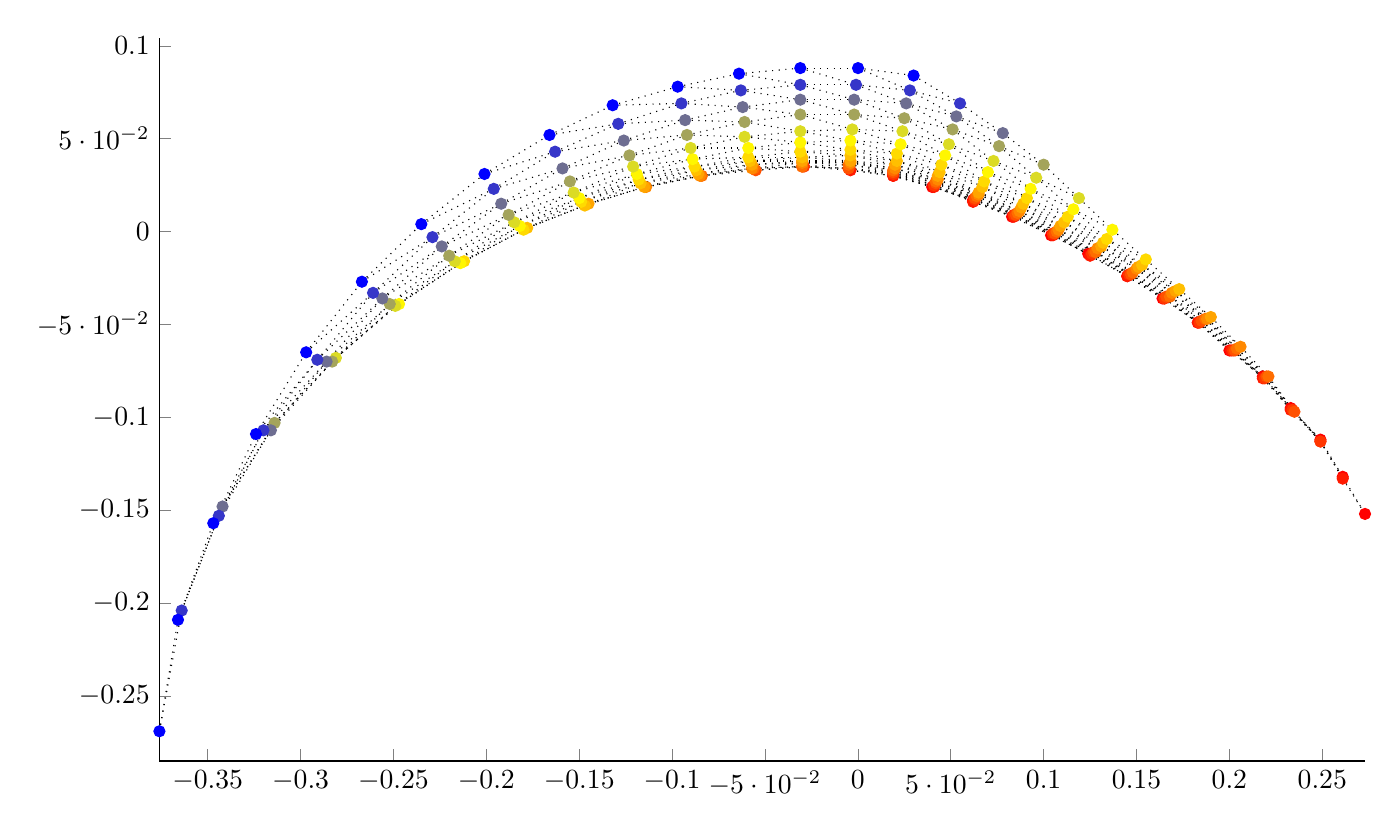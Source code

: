 % This file was created by matlab2tikz v0.2.2.
% Copyright (c) 2008--2012, Nico Schlömer <nico.schloemer@gmail.com>
% All rights reserved.
% 
% The latest updates can be retrieved from
%   http://www.mathworks.com/matlabcentral/fileexchange/22022-matlab2tikz
% where you can also make suggestions and rate matlab2tikz.
% 
% 
% 
\begin{tikzpicture}

\begin{axis}[%
view={0}{90},
width=6.028in,
height=3.613in,
scale only axis,
xmin=-0.376, xmax=0.273,
ymin=-0.285, ymax=0.104,
axis lines*=left]
\addplot [
color=black,
dotted,
forget plot
]
coordinates{
 (-0.376,-0.269)(-0.364,-0.204) 
};
\addplot [
color=black,
dotted,
forget plot
]
coordinates{
 (-0.364,-0.204)(-0.342,-0.148) 
};
\addplot [
color=black,
dotted,
forget plot
]
coordinates{
 (-0.342,-0.148)(-0.314,-0.103) 
};
\addplot [
color=black,
dotted,
forget plot
]
coordinates{
 (-0.314,-0.103)(-0.281,-0.068) 
};
\addplot [
color=black,
dotted,
forget plot
]
coordinates{
 (-0.281,-0.068)(-0.247,-0.039) 
};
\addplot [
color=black,
dotted,
forget plot
]
coordinates{
 (-0.247,-0.039)(-0.212,-0.016) 
};
\addplot [
color=black,
dotted,
forget plot
]
coordinates{
 (-0.212,-0.016)(-0.178,0.002) 
};
\addplot [
color=black,
dotted,
forget plot
]
coordinates{
 (-0.178,0.002)(-0.145,0.015) 
};
\addplot [
color=black,
dotted,
forget plot
]
coordinates{
 (-0.145,0.015)(-0.114,0.024) 
};
\addplot [
color=black,
dotted,
forget plot
]
coordinates{
 (-0.114,0.024)(-0.084,0.03) 
};
\addplot [
color=black,
dotted,
forget plot
]
coordinates{
 (-0.084,0.03)(-0.055,0.033) 
};
\addplot [
color=black,
dotted,
forget plot
]
coordinates{
 (-0.055,0.033)(-0.029,0.035) 
};
\addplot [
color=black,
dotted,
forget plot
]
coordinates{
 (-0.029,0.035)(-0.004,0.033) 
};
\addplot [
color=black,
dotted,
forget plot
]
coordinates{
 (-0.004,0.033)(0.019,0.03) 
};
\addplot [
color=black,
dotted,
forget plot
]
coordinates{
 (-0.376,-0.269)(-0.366,-0.209) 
};
\addplot [
color=black,
dotted,
forget plot
]
coordinates{
 (-0.364,-0.204)(-0.344,-0.153) 
};
\addplot [
color=black,
dotted,
forget plot
]
coordinates{
 (-0.366,-0.209)(-0.344,-0.153) 
};
\addplot [
color=black,
dotted,
forget plot
]
coordinates{
 (-0.342,-0.148)(-0.316,-0.107) 
};
\addplot [
color=black,
dotted,
forget plot
]
coordinates{
 (-0.344,-0.153)(-0.316,-0.107) 
};
\addplot [
color=black,
dotted,
forget plot
]
coordinates{
 (-0.314,-0.103)(-0.283,-0.07) 
};
\addplot [
color=black,
dotted,
forget plot
]
coordinates{
 (-0.316,-0.107)(-0.283,-0.07) 
};
\addplot [
color=black,
dotted,
forget plot
]
coordinates{
 (-0.281,-0.068)(-0.249,-0.04) 
};
\addplot [
color=black,
dotted,
forget plot
]
coordinates{
 (-0.283,-0.07)(-0.249,-0.04) 
};
\addplot [
color=black,
dotted,
forget plot
]
coordinates{
 (-0.247,-0.039)(-0.214,-0.017) 
};
\addplot [
color=black,
dotted,
forget plot
]
coordinates{
 (-0.249,-0.04)(-0.214,-0.017) 
};
\addplot [
color=black,
dotted,
forget plot
]
coordinates{
 (-0.212,-0.016)(-0.18,0.001) 
};
\addplot [
color=black,
dotted,
forget plot
]
coordinates{
 (-0.214,-0.017)(-0.18,0.001) 
};
\addplot [
color=black,
dotted,
forget plot
]
coordinates{
 (-0.178,0.002)(-0.147,0.014) 
};
\addplot [
color=black,
dotted,
forget plot
]
coordinates{
 (-0.18,0.001)(-0.147,0.014) 
};
\addplot [
color=black,
dotted,
forget plot
]
coordinates{
 (-0.145,0.015)(-0.115,0.024) 
};
\addplot [
color=black,
dotted,
forget plot
]
coordinates{
 (-0.147,0.014)(-0.115,0.024) 
};
\addplot [
color=black,
dotted,
forget plot
]
coordinates{
 (-0.114,0.024)(-0.085,0.03) 
};
\addplot [
color=black,
dotted,
forget plot
]
coordinates{
 (-0.115,0.024)(-0.085,0.03) 
};
\addplot [
color=black,
dotted,
forget plot
]
coordinates{
 (-0.084,0.03)(-0.056,0.034) 
};
\addplot [
color=black,
dotted,
forget plot
]
coordinates{
 (-0.085,0.03)(-0.056,0.034) 
};
\addplot [
color=black,
dotted,
forget plot
]
coordinates{
 (-0.055,0.033)(-0.03,0.035) 
};
\addplot [
color=black,
dotted,
forget plot
]
coordinates{
 (-0.056,0.034)(-0.03,0.035) 
};
\addplot [
color=black,
dotted,
forget plot
]
coordinates{
 (-0.029,0.035)(-0.005,0.034) 
};
\addplot [
color=black,
dotted,
forget plot
]
coordinates{
 (-0.03,0.035)(-0.005,0.034) 
};
\addplot [
color=black,
dotted,
forget plot
]
coordinates{
 (-0.004,0.033)(0.019,0.03) 
};
\addplot [
color=black,
dotted,
forget plot
]
coordinates{
 (-0.005,0.034)(0.019,0.03) 
};
\addplot [
color=black,
dotted,
forget plot
]
coordinates{
 (0.019,0.03)(0.04,0.024) 
};
\addplot [
color=black,
dotted,
forget plot
]
coordinates{
 (0.019,0.03)(0.04,0.024) 
};
\addplot [
color=black,
dotted,
forget plot
]
coordinates{
 (-0.366,-0.209)(-0.347,-0.157) 
};
\addplot [
color=black,
dotted,
forget plot
]
coordinates{
 (-0.344,-0.153)(-0.32,-0.107) 
};
\addplot [
color=black,
dotted,
forget plot
]
coordinates{
 (-0.347,-0.157)(-0.32,-0.107) 
};
\addplot [
color=black,
dotted,
forget plot
]
coordinates{
 (-0.316,-0.107)(-0.286,-0.07) 
};
\addplot [
color=black,
dotted,
forget plot
]
coordinates{
 (-0.32,-0.107)(-0.286,-0.07) 
};
\addplot [
color=black,
dotted,
forget plot
]
coordinates{
 (-0.283,-0.07)(-0.252,-0.039) 
};
\addplot [
color=black,
dotted,
forget plot
]
coordinates{
 (-0.286,-0.07)(-0.252,-0.039) 
};
\addplot [
color=black,
dotted,
forget plot
]
coordinates{
 (-0.249,-0.04)(-0.217,-0.016) 
};
\addplot [
color=black,
dotted,
forget plot
]
coordinates{
 (-0.252,-0.039)(-0.217,-0.016) 
};
\addplot [
color=black,
dotted,
forget plot
]
coordinates{
 (-0.214,-0.017)(-0.182,0.003) 
};
\addplot [
color=black,
dotted,
forget plot
]
coordinates{
 (-0.217,-0.016)(-0.182,0.003) 
};
\addplot [
color=black,
dotted,
forget plot
]
coordinates{
 (-0.18,0.001)(-0.149,0.016) 
};
\addplot [
color=black,
dotted,
forget plot
]
coordinates{
 (-0.182,0.003)(-0.149,0.016) 
};
\addplot [
color=black,
dotted,
forget plot
]
coordinates{
 (-0.147,0.014)(-0.117,0.026) 
};
\addplot [
color=black,
dotted,
forget plot
]
coordinates{
 (-0.149,0.016)(-0.117,0.026) 
};
\addplot [
color=black,
dotted,
forget plot
]
coordinates{
 (-0.115,0.024)(-0.086,0.031) 
};
\addplot [
color=black,
dotted,
forget plot
]
coordinates{
 (-0.117,0.026)(-0.086,0.031) 
};
\addplot [
color=black,
dotted,
forget plot
]
coordinates{
 (-0.085,0.03)(-0.057,0.034) 
};
\addplot [
color=black,
dotted,
forget plot
]
coordinates{
 (-0.086,0.031)(-0.057,0.034) 
};
\addplot [
color=black,
dotted,
forget plot
]
coordinates{
 (-0.056,0.034)(-0.03,0.035) 
};
\addplot [
color=black,
dotted,
forget plot
]
coordinates{
 (-0.057,0.034)(-0.03,0.035) 
};
\addplot [
color=black,
dotted,
forget plot
]
coordinates{
 (-0.03,0.035)(-0.005,0.034) 
};
\addplot [
color=black,
dotted,
forget plot
]
coordinates{
 (-0.03,0.035)(-0.005,0.034) 
};
\addplot [
color=black,
dotted,
forget plot
]
coordinates{
 (-0.005,0.034)(0.019,0.031) 
};
\addplot [
color=black,
dotted,
forget plot
]
coordinates{
 (-0.005,0.034)(0.019,0.031) 
};
\addplot [
color=black,
dotted,
forget plot
]
coordinates{
 (0.019,0.03)(0.041,0.024) 
};
\addplot [
color=black,
dotted,
forget plot
]
coordinates{
 (0.019,0.031)(0.041,0.024) 
};
\addplot [
color=black,
dotted,
forget plot
]
coordinates{
 (0.04,0.024)(0.062,0.017) 
};
\addplot [
color=black,
dotted,
forget plot
]
coordinates{
 (0.041,0.024)(0.062,0.017) 
};
\addplot [
color=black,
dotted,
forget plot
]
coordinates{
 (-0.347,-0.157)(-0.324,-0.109) 
};
\addplot [
color=black,
dotted,
forget plot
]
coordinates{
 (-0.32,-0.107)(-0.291,-0.069) 
};
\addplot [
color=black,
dotted,
forget plot
]
coordinates{
 (-0.324,-0.109)(-0.291,-0.069) 
};
\addplot [
color=black,
dotted,
forget plot
]
coordinates{
 (-0.286,-0.07)(-0.256,-0.036) 
};
\addplot [
color=black,
dotted,
forget plot
]
coordinates{
 (-0.291,-0.069)(-0.256,-0.036) 
};
\addplot [
color=black,
dotted,
forget plot
]
coordinates{
 (-0.252,-0.039)(-0.22,-0.013) 
};
\addplot [
color=black,
dotted,
forget plot
]
coordinates{
 (-0.256,-0.036)(-0.22,-0.013) 
};
\addplot [
color=black,
dotted,
forget plot
]
coordinates{
 (-0.217,-0.016)(-0.185,0.005) 
};
\addplot [
color=black,
dotted,
forget plot
]
coordinates{
 (-0.22,-0.013)(-0.185,0.005) 
};
\addplot [
color=black,
dotted,
forget plot
]
coordinates{
 (-0.182,0.003)(-0.15,0.018) 
};
\addplot [
color=black,
dotted,
forget plot
]
coordinates{
 (-0.185,0.005)(-0.15,0.018) 
};
\addplot [
color=black,
dotted,
forget plot
]
coordinates{
 (-0.149,0.016)(-0.118,0.028) 
};
\addplot [
color=black,
dotted,
forget plot
]
coordinates{
 (-0.15,0.018)(-0.118,0.028) 
};
\addplot [
color=black,
dotted,
forget plot
]
coordinates{
 (-0.117,0.026)(-0.087,0.033) 
};
\addplot [
color=black,
dotted,
forget plot
]
coordinates{
 (-0.118,0.028)(-0.087,0.033) 
};
\addplot [
color=black,
dotted,
forget plot
]
coordinates{
 (-0.086,0.031)(-0.057,0.036) 
};
\addplot [
color=black,
dotted,
forget plot
]
coordinates{
 (-0.087,0.033)(-0.057,0.036) 
};
\addplot [
color=black,
dotted,
forget plot
]
coordinates{
 (-0.057,0.034)(-0.03,0.037) 
};
\addplot [
color=black,
dotted,
forget plot
]
coordinates{
 (-0.057,0.036)(-0.03,0.037) 
};
\addplot [
color=black,
dotted,
forget plot
]
coordinates{
 (-0.03,0.035)(-0.005,0.036) 
};
\addplot [
color=black,
dotted,
forget plot
]
coordinates{
 (-0.03,0.037)(-0.005,0.036) 
};
\addplot [
color=black,
dotted,
forget plot
]
coordinates{
 (-0.005,0.034)(0.019,0.032) 
};
\addplot [
color=black,
dotted,
forget plot
]
coordinates{
 (-0.005,0.036)(0.019,0.032) 
};
\addplot [
color=black,
dotted,
forget plot
]
coordinates{
 (0.019,0.031)(0.041,0.025) 
};
\addplot [
color=black,
dotted,
forget plot
]
coordinates{
 (0.019,0.032)(0.041,0.025) 
};
\addplot [
color=black,
dotted,
forget plot
]
coordinates{
 (0.041,0.024)(0.062,0.016) 
};
\addplot [
color=black,
dotted,
forget plot
]
coordinates{
 (0.041,0.025)(0.062,0.016) 
};
\addplot [
color=black,
dotted,
forget plot
]
coordinates{
 (0.062,0.017)(0.083,0.008) 
};
\addplot [
color=black,
dotted,
forget plot
]
coordinates{
 (0.062,0.016)(0.083,0.008) 
};
\addplot [
color=black,
dotted,
forget plot
]
coordinates{
 (-0.324,-0.109)(-0.297,-0.065) 
};
\addplot [
color=black,
dotted,
forget plot
]
coordinates{
 (-0.291,-0.069)(-0.261,-0.033) 
};
\addplot [
color=black,
dotted,
forget plot
]
coordinates{
 (-0.297,-0.065)(-0.261,-0.033) 
};
\addplot [
color=black,
dotted,
forget plot
]
coordinates{
 (-0.256,-0.036)(-0.224,-0.008) 
};
\addplot [
color=black,
dotted,
forget plot
]
coordinates{
 (-0.261,-0.033)(-0.224,-0.008) 
};
\addplot [
color=black,
dotted,
forget plot
]
coordinates{
 (-0.22,-0.013)(-0.188,0.009) 
};
\addplot [
color=black,
dotted,
forget plot
]
coordinates{
 (-0.224,-0.008)(-0.188,0.009) 
};
\addplot [
color=black,
dotted,
forget plot
]
coordinates{
 (-0.185,0.005)(-0.153,0.021) 
};
\addplot [
color=black,
dotted,
forget plot
]
coordinates{
 (-0.188,0.009)(-0.153,0.021) 
};
\addplot [
color=black,
dotted,
forget plot
]
coordinates{
 (-0.15,0.018)(-0.119,0.031) 
};
\addplot [
color=black,
dotted,
forget plot
]
coordinates{
 (-0.153,0.021)(-0.119,0.031) 
};
\addplot [
color=black,
dotted,
forget plot
]
coordinates{
 (-0.118,0.028)(-0.088,0.035) 
};
\addplot [
color=black,
dotted,
forget plot
]
coordinates{
 (-0.119,0.031)(-0.088,0.035) 
};
\addplot [
color=black,
dotted,
forget plot
]
coordinates{
 (-0.087,0.033)(-0.058,0.038) 
};
\addplot [
color=black,
dotted,
forget plot
]
coordinates{
 (-0.088,0.035)(-0.058,0.038) 
};
\addplot [
color=black,
dotted,
forget plot
]
coordinates{
 (-0.057,0.036)(-0.03,0.038) 
};
\addplot [
color=black,
dotted,
forget plot
]
coordinates{
 (-0.058,0.038)(-0.03,0.038) 
};
\addplot [
color=black,
dotted,
forget plot
]
coordinates{
 (-0.03,0.037)(-0.004,0.037) 
};
\addplot [
color=black,
dotted,
forget plot
]
coordinates{
 (-0.03,0.038)(-0.004,0.037) 
};
\addplot [
color=black,
dotted,
forget plot
]
coordinates{
 (-0.005,0.036)(0.019,0.033) 
};
\addplot [
color=black,
dotted,
forget plot
]
coordinates{
 (-0.004,0.037)(0.019,0.033) 
};
\addplot [
color=black,
dotted,
forget plot
]
coordinates{
 (0.019,0.032)(0.042,0.026) 
};
\addplot [
color=black,
dotted,
forget plot
]
coordinates{
 (0.019,0.033)(0.042,0.026) 
};
\addplot [
color=black,
dotted,
forget plot
]
coordinates{
 (0.041,0.025)(0.063,0.017) 
};
\addplot [
color=black,
dotted,
forget plot
]
coordinates{
 (0.042,0.026)(0.063,0.017) 
};
\addplot [
color=black,
dotted,
forget plot
]
coordinates{
 (0.062,0.016)(0.084,0.008) 
};
\addplot [
color=black,
dotted,
forget plot
]
coordinates{
 (0.063,0.017)(0.084,0.008) 
};
\addplot [
color=black,
dotted,
forget plot
]
coordinates{
 (0.083,0.008)(0.104,-0.002) 
};
\addplot [
color=black,
dotted,
forget plot
]
coordinates{
 (0.084,0.008)(0.104,-0.002) 
};
\addplot [
color=black,
dotted,
forget plot
]
coordinates{
 (-0.297,-0.065)(-0.267,-0.027) 
};
\addplot [
color=black,
dotted,
forget plot
]
coordinates{
 (-0.261,-0.033)(-0.229,-0.003) 
};
\addplot [
color=black,
dotted,
forget plot
]
coordinates{
 (-0.267,-0.027)(-0.229,-0.003) 
};
\addplot [
color=black,
dotted,
forget plot
]
coordinates{
 (-0.224,-0.008)(-0.192,0.015) 
};
\addplot [
color=black,
dotted,
forget plot
]
coordinates{
 (-0.229,-0.003)(-0.192,0.015) 
};
\addplot [
color=black,
dotted,
forget plot
]
coordinates{
 (-0.188,0.009)(-0.155,0.027) 
};
\addplot [
color=black,
dotted,
forget plot
]
coordinates{
 (-0.192,0.015)(-0.155,0.027) 
};
\addplot [
color=black,
dotted,
forget plot
]
coordinates{
 (-0.153,0.021)(-0.121,0.035) 
};
\addplot [
color=black,
dotted,
forget plot
]
coordinates{
 (-0.155,0.027)(-0.121,0.035) 
};
\addplot [
color=black,
dotted,
forget plot
]
coordinates{
 (-0.119,0.031)(-0.089,0.039) 
};
\addplot [
color=black,
dotted,
forget plot
]
coordinates{
 (-0.121,0.035)(-0.089,0.039) 
};
\addplot [
color=black,
dotted,
forget plot
]
coordinates{
 (-0.088,0.035)(-0.059,0.04) 
};
\addplot [
color=black,
dotted,
forget plot
]
coordinates{
 (-0.089,0.039)(-0.059,0.04) 
};
\addplot [
color=black,
dotted,
forget plot
]
coordinates{
 (-0.058,0.038)(-0.03,0.04) 
};
\addplot [
color=black,
dotted,
forget plot
]
coordinates{
 (-0.059,0.04)(-0.03,0.04) 
};
\addplot [
color=black,
dotted,
forget plot
]
coordinates{
 (-0.03,0.038)(-0.004,0.038) 
};
\addplot [
color=black,
dotted,
forget plot
]
coordinates{
 (-0.03,0.04)(-0.004,0.038) 
};
\addplot [
color=black,
dotted,
forget plot
]
coordinates{
 (-0.004,0.037)(0.02,0.034) 
};
\addplot [
color=black,
dotted,
forget plot
]
coordinates{
 (-0.004,0.038)(0.02,0.034) 
};
\addplot [
color=black,
dotted,
forget plot
]
coordinates{
 (0.019,0.033)(0.042,0.027) 
};
\addplot [
color=black,
dotted,
forget plot
]
coordinates{
 (0.02,0.034)(0.042,0.027) 
};
\addplot [
color=black,
dotted,
forget plot
]
coordinates{
 (0.042,0.026)(0.063,0.018) 
};
\addplot [
color=black,
dotted,
forget plot
]
coordinates{
 (0.042,0.027)(0.063,0.018) 
};
\addplot [
color=black,
dotted,
forget plot
]
coordinates{
 (0.063,0.017)(0.084,0.009) 
};
\addplot [
color=black,
dotted,
forget plot
]
coordinates{
 (0.063,0.018)(0.084,0.009) 
};
\addplot [
color=black,
dotted,
forget plot
]
coordinates{
 (0.084,0.008)(0.105,-0.002) 
};
\addplot [
color=black,
dotted,
forget plot
]
coordinates{
 (0.084,0.009)(0.105,-0.002) 
};
\addplot [
color=black,
dotted,
forget plot
]
coordinates{
 (0.104,-0.002)(0.124,-0.012) 
};
\addplot [
color=black,
dotted,
forget plot
]
coordinates{
 (0.105,-0.002)(0.124,-0.012) 
};
\addplot [
color=black,
dotted,
forget plot
]
coordinates{
 (-0.267,-0.027)(-0.235,0.004) 
};
\addplot [
color=black,
dotted,
forget plot
]
coordinates{
 (-0.229,-0.003)(-0.196,0.023) 
};
\addplot [
color=black,
dotted,
forget plot
]
coordinates{
 (-0.235,0.004)(-0.196,0.023) 
};
\addplot [
color=black,
dotted,
forget plot
]
coordinates{
 (-0.192,0.015)(-0.159,0.034) 
};
\addplot [
color=black,
dotted,
forget plot
]
coordinates{
 (-0.196,0.023)(-0.159,0.034) 
};
\addplot [
color=black,
dotted,
forget plot
]
coordinates{
 (-0.155,0.027)(-0.123,0.041) 
};
\addplot [
color=black,
dotted,
forget plot
]
coordinates{
 (-0.159,0.034)(-0.123,0.041) 
};
\addplot [
color=black,
dotted,
forget plot
]
coordinates{
 (-0.121,0.035)(-0.09,0.045) 
};
\addplot [
color=black,
dotted,
forget plot
]
coordinates{
 (-0.123,0.041)(-0.09,0.045) 
};
\addplot [
color=black,
dotted,
forget plot
]
coordinates{
 (-0.089,0.039)(-0.059,0.045) 
};
\addplot [
color=black,
dotted,
forget plot
]
coordinates{
 (-0.09,0.045)(-0.059,0.045) 
};
\addplot [
color=black,
dotted,
forget plot
]
coordinates{
 (-0.059,0.04)(-0.031,0.043) 
};
\addplot [
color=black,
dotted,
forget plot
]
coordinates{
 (-0.059,0.045)(-0.031,0.043) 
};
\addplot [
color=black,
dotted,
forget plot
]
coordinates{
 (-0.03,0.04)(-0.004,0.041) 
};
\addplot [
color=black,
dotted,
forget plot
]
coordinates{
 (-0.031,0.043)(-0.004,0.041) 
};
\addplot [
color=black,
dotted,
forget plot
]
coordinates{
 (-0.004,0.038)(0.02,0.036) 
};
\addplot [
color=black,
dotted,
forget plot
]
coordinates{
 (-0.004,0.041)(0.02,0.036) 
};
\addplot [
color=black,
dotted,
forget plot
]
coordinates{
 (0.02,0.034)(0.043,0.028) 
};
\addplot [
color=black,
dotted,
forget plot
]
coordinates{
 (0.02,0.036)(0.043,0.028) 
};
\addplot [
color=black,
dotted,
forget plot
]
coordinates{
 (0.042,0.027)(0.064,0.019) 
};
\addplot [
color=black,
dotted,
forget plot
]
coordinates{
 (0.043,0.028)(0.064,0.019) 
};
\addplot [
color=black,
dotted,
forget plot
]
coordinates{
 (0.063,0.018)(0.085,0.009) 
};
\addplot [
color=black,
dotted,
forget plot
]
coordinates{
 (0.064,0.019)(0.085,0.009) 
};
\addplot [
color=black,
dotted,
forget plot
]
coordinates{
 (0.084,0.009)(0.105,-0.001) 
};
\addplot [
color=black,
dotted,
forget plot
]
coordinates{
 (0.085,0.009)(0.105,-0.001) 
};
\addplot [
color=black,
dotted,
forget plot
]
coordinates{
 (0.105,-0.002)(0.125,-0.013) 
};
\addplot [
color=black,
dotted,
forget plot
]
coordinates{
 (0.105,-0.001)(0.125,-0.013) 
};
\addplot [
color=black,
dotted,
forget plot
]
coordinates{
 (0.124,-0.012)(0.145,-0.024) 
};
\addplot [
color=black,
dotted,
forget plot
]
coordinates{
 (0.125,-0.013)(0.145,-0.024) 
};
\addplot [
color=black,
dotted,
forget plot
]
coordinates{
 (-0.235,0.004)(-0.201,0.031) 
};
\addplot [
color=black,
dotted,
forget plot
]
coordinates{
 (-0.196,0.023)(-0.163,0.043) 
};
\addplot [
color=black,
dotted,
forget plot
]
coordinates{
 (-0.201,0.031)(-0.163,0.043) 
};
\addplot [
color=black,
dotted,
forget plot
]
coordinates{
 (-0.159,0.034)(-0.126,0.049) 
};
\addplot [
color=black,
dotted,
forget plot
]
coordinates{
 (-0.163,0.043)(-0.126,0.049) 
};
\addplot [
color=black,
dotted,
forget plot
]
coordinates{
 (-0.123,0.041)(-0.092,0.052) 
};
\addplot [
color=black,
dotted,
forget plot
]
coordinates{
 (-0.126,0.049)(-0.092,0.052) 
};
\addplot [
color=black,
dotted,
forget plot
]
coordinates{
 (-0.09,0.045)(-0.061,0.051) 
};
\addplot [
color=black,
dotted,
forget plot
]
coordinates{
 (-0.092,0.052)(-0.061,0.051) 
};
\addplot [
color=black,
dotted,
forget plot
]
coordinates{
 (-0.059,0.045)(-0.031,0.048) 
};
\addplot [
color=black,
dotted,
forget plot
]
coordinates{
 (-0.061,0.051)(-0.031,0.048) 
};
\addplot [
color=black,
dotted,
forget plot
]
coordinates{
 (-0.031,0.043)(-0.004,0.044) 
};
\addplot [
color=black,
dotted,
forget plot
]
coordinates{
 (-0.031,0.048)(-0.004,0.044) 
};
\addplot [
color=black,
dotted,
forget plot
]
coordinates{
 (-0.004,0.041)(0.021,0.038) 
};
\addplot [
color=black,
dotted,
forget plot
]
coordinates{
 (-0.004,0.044)(0.021,0.038) 
};
\addplot [
color=black,
dotted,
forget plot
]
coordinates{
 (0.02,0.036)(0.043,0.03) 
};
\addplot [
color=black,
dotted,
forget plot
]
coordinates{
 (0.021,0.038)(0.043,0.03) 
};
\addplot [
color=black,
dotted,
forget plot
]
coordinates{
 (0.043,0.028)(0.065,0.02) 
};
\addplot [
color=black,
dotted,
forget plot
]
coordinates{
 (0.043,0.03)(0.065,0.02) 
};
\addplot [
color=black,
dotted,
forget plot
]
coordinates{
 (0.064,0.019)(0.086,0.01) 
};
\addplot [
color=black,
dotted,
forget plot
]
coordinates{
 (0.065,0.02)(0.086,0.01) 
};
\addplot [
color=black,
dotted,
forget plot
]
coordinates{
 (0.085,0.009)(0.106,-0.001) 
};
\addplot [
color=black,
dotted,
forget plot
]
coordinates{
 (0.086,0.01)(0.106,-0.001) 
};
\addplot [
color=black,
dotted,
forget plot
]
coordinates{
 (0.105,-0.001)(0.126,-0.012) 
};
\addplot [
color=black,
dotted,
forget plot
]
coordinates{
 (0.106,-0.001)(0.126,-0.012) 
};
\addplot [
color=black,
dotted,
forget plot
]
coordinates{
 (0.125,-0.013)(0.145,-0.024) 
};
\addplot [
color=black,
dotted,
forget plot
]
coordinates{
 (0.126,-0.012)(0.145,-0.024) 
};
\addplot [
color=black,
dotted,
forget plot
]
coordinates{
 (0.145,-0.024)(0.164,-0.036) 
};
\addplot [
color=black,
dotted,
forget plot
]
coordinates{
 (0.145,-0.024)(0.164,-0.036) 
};
\addplot [
color=black,
dotted,
forget plot
]
coordinates{
 (-0.201,0.031)(-0.166,0.052) 
};
\addplot [
color=black,
dotted,
forget plot
]
coordinates{
 (-0.163,0.043)(-0.129,0.058) 
};
\addplot [
color=black,
dotted,
forget plot
]
coordinates{
 (-0.166,0.052)(-0.129,0.058) 
};
\addplot [
color=black,
dotted,
forget plot
]
coordinates{
 (-0.126,0.049)(-0.093,0.06) 
};
\addplot [
color=black,
dotted,
forget plot
]
coordinates{
 (-0.129,0.058)(-0.093,0.06) 
};
\addplot [
color=black,
dotted,
forget plot
]
coordinates{
 (-0.092,0.052)(-0.061,0.059) 
};
\addplot [
color=black,
dotted,
forget plot
]
coordinates{
 (-0.093,0.06)(-0.061,0.059) 
};
\addplot [
color=black,
dotted,
forget plot
]
coordinates{
 (-0.061,0.051)(-0.031,0.054) 
};
\addplot [
color=black,
dotted,
forget plot
]
coordinates{
 (-0.061,0.059)(-0.031,0.054) 
};
\addplot [
color=black,
dotted,
forget plot
]
coordinates{
 (-0.031,0.048)(-0.004,0.049) 
};
\addplot [
color=black,
dotted,
forget plot
]
coordinates{
 (-0.031,0.054)(-0.004,0.049) 
};
\addplot [
color=black,
dotted,
forget plot
]
coordinates{
 (-0.004,0.044)(0.021,0.042) 
};
\addplot [
color=black,
dotted,
forget plot
]
coordinates{
 (-0.004,0.049)(0.021,0.042) 
};
\addplot [
color=black,
dotted,
forget plot
]
coordinates{
 (0.021,0.038)(0.044,0.032) 
};
\addplot [
color=black,
dotted,
forget plot
]
coordinates{
 (0.021,0.042)(0.044,0.032) 
};
\addplot [
color=black,
dotted,
forget plot
]
coordinates{
 (0.043,0.03)(0.065,0.021) 
};
\addplot [
color=black,
dotted,
forget plot
]
coordinates{
 (0.044,0.032)(0.065,0.021) 
};
\addplot [
color=black,
dotted,
forget plot
]
coordinates{
 (0.065,0.02)(0.087,0.011) 
};
\addplot [
color=black,
dotted,
forget plot
]
coordinates{
 (0.065,0.021)(0.087,0.011) 
};
\addplot [
color=black,
dotted,
forget plot
]
coordinates{
 (0.086,0.01)(0.107,0.0) 
};
\addplot [
color=black,
dotted,
forget plot
]
coordinates{
 (0.087,0.011)(0.107,0.0) 
};
\addplot [
color=black,
dotted,
forget plot
]
coordinates{
 (0.106,-0.001)(0.127,-0.011) 
};
\addplot [
color=black,
dotted,
forget plot
]
coordinates{
 (0.107,0.0)(0.127,-0.011) 
};
\addplot [
color=black,
dotted,
forget plot
]
coordinates{
 (0.126,-0.012)(0.146,-0.023) 
};
\addplot [
color=black,
dotted,
forget plot
]
coordinates{
 (0.127,-0.011)(0.146,-0.023) 
};
\addplot [
color=black,
dotted,
forget plot
]
coordinates{
 (0.145,-0.024)(0.165,-0.036) 
};
\addplot [
color=black,
dotted,
forget plot
]
coordinates{
 (0.146,-0.023)(0.165,-0.036) 
};
\addplot [
color=black,
dotted,
forget plot
]
coordinates{
 (0.164,-0.036)(0.183,-0.049) 
};
\addplot [
color=black,
dotted,
forget plot
]
coordinates{
 (0.165,-0.036)(0.183,-0.049) 
};
\addplot [
color=black,
dotted,
forget plot
]
coordinates{
 (-0.166,0.052)(-0.132,0.068) 
};
\addplot [
color=black,
dotted,
forget plot
]
coordinates{
 (-0.129,0.058)(-0.095,0.069) 
};
\addplot [
color=black,
dotted,
forget plot
]
coordinates{
 (-0.132,0.068)(-0.095,0.069) 
};
\addplot [
color=black,
dotted,
forget plot
]
coordinates{
 (-0.093,0.06)(-0.062,0.067) 
};
\addplot [
color=black,
dotted,
forget plot
]
coordinates{
 (-0.095,0.069)(-0.062,0.067) 
};
\addplot [
color=black,
dotted,
forget plot
]
coordinates{
 (-0.061,0.059)(-0.031,0.063) 
};
\addplot [
color=black,
dotted,
forget plot
]
coordinates{
 (-0.062,0.067)(-0.031,0.063) 
};
\addplot [
color=black,
dotted,
forget plot
]
coordinates{
 (-0.031,0.054)(-0.003,0.055) 
};
\addplot [
color=black,
dotted,
forget plot
]
coordinates{
 (-0.031,0.063)(-0.003,0.055) 
};
\addplot [
color=black,
dotted,
forget plot
]
coordinates{
 (-0.004,0.049)(0.023,0.047) 
};
\addplot [
color=black,
dotted,
forget plot
]
coordinates{
 (-0.003,0.055)(0.023,0.047) 
};
\addplot [
color=black,
dotted,
forget plot
]
coordinates{
 (0.021,0.042)(0.045,0.036) 
};
\addplot [
color=black,
dotted,
forget plot
]
coordinates{
 (0.023,0.047)(0.045,0.036) 
};
\addplot [
color=black,
dotted,
forget plot
]
coordinates{
 (0.044,0.032)(0.067,0.024) 
};
\addplot [
color=black,
dotted,
forget plot
]
coordinates{
 (0.045,0.036)(0.067,0.024) 
};
\addplot [
color=black,
dotted,
forget plot
]
coordinates{
 (0.065,0.021)(0.088,0.013) 
};
\addplot [
color=black,
dotted,
forget plot
]
coordinates{
 (0.067,0.024)(0.088,0.013) 
};
\addplot [
color=black,
dotted,
forget plot
]
coordinates{
 (0.087,0.011)(0.108,0.001) 
};
\addplot [
color=black,
dotted,
forget plot
]
coordinates{
 (0.088,0.013)(0.108,0.001) 
};
\addplot [
color=black,
dotted,
forget plot
]
coordinates{
 (0.107,0.0)(0.128,-0.011) 
};
\addplot [
color=black,
dotted,
forget plot
]
coordinates{
 (0.108,0.001)(0.128,-0.011) 
};
\addplot [
color=black,
dotted,
forget plot
]
coordinates{
 (0.127,-0.011)(0.147,-0.023) 
};
\addplot [
color=black,
dotted,
forget plot
]
coordinates{
 (0.128,-0.011)(0.147,-0.023) 
};
\addplot [
color=black,
dotted,
forget plot
]
coordinates{
 (0.146,-0.023)(0.165,-0.036) 
};
\addplot [
color=black,
dotted,
forget plot
]
coordinates{
 (0.147,-0.023)(0.165,-0.036) 
};
\addplot [
color=black,
dotted,
forget plot
]
coordinates{
 (0.165,-0.036)(0.183,-0.049) 
};
\addplot [
color=black,
dotted,
forget plot
]
coordinates{
 (0.165,-0.036)(0.183,-0.049) 
};
\addplot [
color=black,
dotted,
forget plot
]
coordinates{
 (0.183,-0.049)(0.2,-0.064) 
};
\addplot [
color=black,
dotted,
forget plot
]
coordinates{
 (0.183,-0.049)(0.2,-0.064) 
};
\addplot [
color=black,
dotted,
forget plot
]
coordinates{
 (-0.132,0.068)(-0.097,0.078) 
};
\addplot [
color=black,
dotted,
forget plot
]
coordinates{
 (-0.095,0.069)(-0.063,0.076) 
};
\addplot [
color=black,
dotted,
forget plot
]
coordinates{
 (-0.097,0.078)(-0.063,0.076) 
};
\addplot [
color=black,
dotted,
forget plot
]
coordinates{
 (-0.062,0.067)(-0.031,0.071) 
};
\addplot [
color=black,
dotted,
forget plot
]
coordinates{
 (-0.063,0.076)(-0.031,0.071) 
};
\addplot [
color=black,
dotted,
forget plot
]
coordinates{
 (-0.031,0.063)(-0.002,0.063) 
};
\addplot [
color=black,
dotted,
forget plot
]
coordinates{
 (-0.031,0.071)(-0.002,0.063) 
};
\addplot [
color=black,
dotted,
forget plot
]
coordinates{
 (-0.003,0.055)(0.024,0.054) 
};
\addplot [
color=black,
dotted,
forget plot
]
coordinates{
 (-0.002,0.063)(0.024,0.054) 
};
\addplot [
color=black,
dotted,
forget plot
]
coordinates{
 (0.023,0.047)(0.047,0.041) 
};
\addplot [
color=black,
dotted,
forget plot
]
coordinates{
 (0.024,0.054)(0.047,0.041) 
};
\addplot [
color=black,
dotted,
forget plot
]
coordinates{
 (0.045,0.036)(0.068,0.027) 
};
\addplot [
color=black,
dotted,
forget plot
]
coordinates{
 (0.047,0.041)(0.068,0.027) 
};
\addplot [
color=black,
dotted,
forget plot
]
coordinates{
 (0.067,0.024)(0.089,0.015) 
};
\addplot [
color=black,
dotted,
forget plot
]
coordinates{
 (0.068,0.027)(0.089,0.015) 
};
\addplot [
color=black,
dotted,
forget plot
]
coordinates{
 (0.088,0.013)(0.109,0.003) 
};
\addplot [
color=black,
dotted,
forget plot
]
coordinates{
 (0.089,0.015)(0.109,0.003) 
};
\addplot [
color=black,
dotted,
forget plot
]
coordinates{
 (0.108,0.001)(0.129,-0.009) 
};
\addplot [
color=black,
dotted,
forget plot
]
coordinates{
 (0.109,0.003)(0.129,-0.009) 
};
\addplot [
color=black,
dotted,
forget plot
]
coordinates{
 (0.128,-0.011)(0.148,-0.022) 
};
\addplot [
color=black,
dotted,
forget plot
]
coordinates{
 (0.129,-0.009)(0.148,-0.022) 
};
\addplot [
color=black,
dotted,
forget plot
]
coordinates{
 (0.147,-0.023)(0.166,-0.035) 
};
\addplot [
color=black,
dotted,
forget plot
]
coordinates{
 (0.148,-0.022)(0.166,-0.035) 
};
\addplot [
color=black,
dotted,
forget plot
]
coordinates{
 (0.165,-0.036)(0.184,-0.049) 
};
\addplot [
color=black,
dotted,
forget plot
]
coordinates{
 (0.166,-0.035)(0.184,-0.049) 
};
\addplot [
color=black,
dotted,
forget plot
]
coordinates{
 (0.183,-0.049)(0.201,-0.064) 
};
\addplot [
color=black,
dotted,
forget plot
]
coordinates{
 (0.184,-0.049)(0.201,-0.064) 
};
\addplot [
color=black,
dotted,
forget plot
]
coordinates{
 (0.2,-0.064)(0.218,-0.078) 
};
\addplot [
color=black,
dotted,
forget plot
]
coordinates{
 (0.201,-0.064)(0.218,-0.078) 
};
\addplot [
color=black,
dotted,
forget plot
]
coordinates{
 (-0.097,0.078)(-0.064,0.085) 
};
\addplot [
color=black,
dotted,
forget plot
]
coordinates{
 (-0.063,0.076)(-0.031,0.079) 
};
\addplot [
color=black,
dotted,
forget plot
]
coordinates{
 (-0.064,0.085)(-0.031,0.079) 
};
\addplot [
color=black,
dotted,
forget plot
]
coordinates{
 (-0.031,0.071)(-0.002,0.071) 
};
\addplot [
color=black,
dotted,
forget plot
]
coordinates{
 (-0.031,0.079)(-0.002,0.071) 
};
\addplot [
color=black,
dotted,
forget plot
]
coordinates{
 (-0.002,0.063)(0.025,0.061) 
};
\addplot [
color=black,
dotted,
forget plot
]
coordinates{
 (-0.002,0.071)(0.025,0.061) 
};
\addplot [
color=black,
dotted,
forget plot
]
coordinates{
 (0.024,0.054)(0.049,0.047) 
};
\addplot [
color=black,
dotted,
forget plot
]
coordinates{
 (0.025,0.061)(0.049,0.047) 
};
\addplot [
color=black,
dotted,
forget plot
]
coordinates{
 (0.047,0.041)(0.07,0.032) 
};
\addplot [
color=black,
dotted,
forget plot
]
coordinates{
 (0.049,0.047)(0.07,0.032) 
};
\addplot [
color=black,
dotted,
forget plot
]
coordinates{
 (0.068,0.027)(0.091,0.018) 
};
\addplot [
color=black,
dotted,
forget plot
]
coordinates{
 (0.07,0.032)(0.091,0.018) 
};
\addplot [
color=black,
dotted,
forget plot
]
coordinates{
 (0.089,0.015)(0.111,0.005) 
};
\addplot [
color=black,
dotted,
forget plot
]
coordinates{
 (0.091,0.018)(0.111,0.005) 
};
\addplot [
color=black,
dotted,
forget plot
]
coordinates{
 (0.109,0.003)(0.131,-0.008) 
};
\addplot [
color=black,
dotted,
forget plot
]
coordinates{
 (0.111,0.005)(0.131,-0.008) 
};
\addplot [
color=black,
dotted,
forget plot
]
coordinates{
 (0.129,-0.009)(0.15,-0.02) 
};
\addplot [
color=black,
dotted,
forget plot
]
coordinates{
 (0.131,-0.008)(0.15,-0.02) 
};
\addplot [
color=black,
dotted,
forget plot
]
coordinates{
 (0.148,-0.022)(0.168,-0.035) 
};
\addplot [
color=black,
dotted,
forget plot
]
coordinates{
 (0.15,-0.02)(0.168,-0.035) 
};
\addplot [
color=black,
dotted,
forget plot
]
coordinates{
 (0.166,-0.035)(0.185,-0.048) 
};
\addplot [
color=black,
dotted,
forget plot
]
coordinates{
 (0.168,-0.035)(0.185,-0.048) 
};
\addplot [
color=black,
dotted,
forget plot
]
coordinates{
 (0.184,-0.049)(0.202,-0.064) 
};
\addplot [
color=black,
dotted,
forget plot
]
coordinates{
 (0.185,-0.048)(0.202,-0.064) 
};
\addplot [
color=black,
dotted,
forget plot
]
coordinates{
 (0.201,-0.064)(0.218,-0.079) 
};
\addplot [
color=black,
dotted,
forget plot
]
coordinates{
 (0.202,-0.064)(0.218,-0.079) 
};
\addplot [
color=black,
dotted,
forget plot
]
coordinates{
 (0.218,-0.078)(0.233,-0.095) 
};
\addplot [
color=black,
dotted,
forget plot
]
coordinates{
 (0.218,-0.079)(0.233,-0.095) 
};
\addplot [
color=black,
dotted,
forget plot
]
coordinates{
 (-0.064,0.085)(-0.031,0.088) 
};
\addplot [
color=black,
dotted,
forget plot
]
coordinates{
 (-0.031,0.079)(-0.001,0.079) 
};
\addplot [
color=black,
dotted,
forget plot
]
coordinates{
 (-0.031,0.088)(-0.001,0.079) 
};
\addplot [
color=black,
dotted,
forget plot
]
coordinates{
 (-0.002,0.071)(0.026,0.069) 
};
\addplot [
color=black,
dotted,
forget plot
]
coordinates{
 (-0.001,0.079)(0.026,0.069) 
};
\addplot [
color=black,
dotted,
forget plot
]
coordinates{
 (0.025,0.061)(0.051,0.055) 
};
\addplot [
color=black,
dotted,
forget plot
]
coordinates{
 (0.026,0.069)(0.051,0.055) 
};
\addplot [
color=black,
dotted,
forget plot
]
coordinates{
 (0.049,0.047)(0.073,0.038) 
};
\addplot [
color=black,
dotted,
forget plot
]
coordinates{
 (0.051,0.055)(0.073,0.038) 
};
\addplot [
color=black,
dotted,
forget plot
]
coordinates{
 (0.07,0.032)(0.093,0.023) 
};
\addplot [
color=black,
dotted,
forget plot
]
coordinates{
 (0.073,0.038)(0.093,0.023) 
};
\addplot [
color=black,
dotted,
forget plot
]
coordinates{
 (0.091,0.018)(0.113,0.008) 
};
\addplot [
color=black,
dotted,
forget plot
]
coordinates{
 (0.093,0.023)(0.113,0.008) 
};
\addplot [
color=black,
dotted,
forget plot
]
coordinates{
 (0.111,0.005)(0.132,-0.006) 
};
\addplot [
color=black,
dotted,
forget plot
]
coordinates{
 (0.113,0.008)(0.132,-0.006) 
};
\addplot [
color=black,
dotted,
forget plot
]
coordinates{
 (0.131,-0.008)(0.151,-0.019) 
};
\addplot [
color=black,
dotted,
forget plot
]
coordinates{
 (0.132,-0.006)(0.151,-0.019) 
};
\addplot [
color=black,
dotted,
forget plot
]
coordinates{
 (0.15,-0.02)(0.169,-0.033) 
};
\addplot [
color=black,
dotted,
forget plot
]
coordinates{
 (0.151,-0.019)(0.169,-0.033) 
};
\addplot [
color=black,
dotted,
forget plot
]
coordinates{
 (0.168,-0.035)(0.187,-0.047) 
};
\addplot [
color=black,
dotted,
forget plot
]
coordinates{
 (0.169,-0.033)(0.187,-0.047) 
};
\addplot [
color=black,
dotted,
forget plot
]
coordinates{
 (0.185,-0.048)(0.203,-0.064) 
};
\addplot [
color=black,
dotted,
forget plot
]
coordinates{
 (0.187,-0.047)(0.203,-0.064) 
};
\addplot [
color=black,
dotted,
forget plot
]
coordinates{
 (0.202,-0.064)(0.219,-0.079) 
};
\addplot [
color=black,
dotted,
forget plot
]
coordinates{
 (0.203,-0.064)(0.219,-0.079) 
};
\addplot [
color=black,
dotted,
forget plot
]
coordinates{
 (0.218,-0.079)(0.233,-0.096) 
};
\addplot [
color=black,
dotted,
forget plot
]
coordinates{
 (0.219,-0.079)(0.233,-0.096) 
};
\addplot [
color=black,
dotted,
forget plot
]
coordinates{
 (0.233,-0.095)(0.249,-0.112) 
};
\addplot [
color=black,
dotted,
forget plot
]
coordinates{
 (0.233,-0.096)(0.249,-0.112) 
};
\addplot [
color=black,
dotted,
forget plot
]
coordinates{
 (-0.031,0.088)(8.662e-05,0.088) 
};
\addplot [
color=black,
dotted,
forget plot
]
coordinates{
 (-0.001,0.079)(0.028,0.076) 
};
\addplot [
color=black,
dotted,
forget plot
]
coordinates{
 (8.662e-05,0.088)(0.028,0.076) 
};
\addplot [
color=black,
dotted,
forget plot
]
coordinates{
 (0.026,0.069)(0.053,0.062) 
};
\addplot [
color=black,
dotted,
forget plot
]
coordinates{
 (0.028,0.076)(0.053,0.062) 
};
\addplot [
color=black,
dotted,
forget plot
]
coordinates{
 (0.051,0.055)(0.076,0.046) 
};
\addplot [
color=black,
dotted,
forget plot
]
coordinates{
 (0.053,0.062)(0.076,0.046) 
};
\addplot [
color=black,
dotted,
forget plot
]
coordinates{
 (0.073,0.038)(0.096,0.029) 
};
\addplot [
color=black,
dotted,
forget plot
]
coordinates{
 (0.076,0.046)(0.096,0.029) 
};
\addplot [
color=black,
dotted,
forget plot
]
coordinates{
 (0.093,0.023)(0.116,0.012) 
};
\addplot [
color=black,
dotted,
forget plot
]
coordinates{
 (0.096,0.029)(0.116,0.012) 
};
\addplot [
color=black,
dotted,
forget plot
]
coordinates{
 (0.113,0.008)(0.134,-0.004) 
};
\addplot [
color=black,
dotted,
forget plot
]
coordinates{
 (0.116,0.012)(0.134,-0.004) 
};
\addplot [
color=black,
dotted,
forget plot
]
coordinates{
 (0.132,-0.006)(0.153,-0.018) 
};
\addplot [
color=black,
dotted,
forget plot
]
coordinates{
 (0.134,-0.004)(0.153,-0.018) 
};
\addplot [
color=black,
dotted,
forget plot
]
coordinates{
 (0.151,-0.019)(0.171,-0.032) 
};
\addplot [
color=black,
dotted,
forget plot
]
coordinates{
 (0.153,-0.018)(0.171,-0.032) 
};
\addplot [
color=black,
dotted,
forget plot
]
coordinates{
 (0.169,-0.033)(0.188,-0.047) 
};
\addplot [
color=black,
dotted,
forget plot
]
coordinates{
 (0.171,-0.032)(0.188,-0.047) 
};
\addplot [
color=black,
dotted,
forget plot
]
coordinates{
 (0.187,-0.047)(0.204,-0.063) 
};
\addplot [
color=black,
dotted,
forget plot
]
coordinates{
 (0.188,-0.047)(0.204,-0.063) 
};
\addplot [
color=black,
dotted,
forget plot
]
coordinates{
 (0.203,-0.064)(0.22,-0.078) 
};
\addplot [
color=black,
dotted,
forget plot
]
coordinates{
 (0.204,-0.063)(0.22,-0.078) 
};
\addplot [
color=black,
dotted,
forget plot
]
coordinates{
 (0.219,-0.079)(0.234,-0.096) 
};
\addplot [
color=black,
dotted,
forget plot
]
coordinates{
 (0.22,-0.078)(0.234,-0.096) 
};
\addplot [
color=black,
dotted,
forget plot
]
coordinates{
 (0.233,-0.096)(0.249,-0.113) 
};
\addplot [
color=black,
dotted,
forget plot
]
coordinates{
 (0.234,-0.096)(0.249,-0.113) 
};
\addplot [
color=black,
dotted,
forget plot
]
coordinates{
 (0.249,-0.112)(0.261,-0.132) 
};
\addplot [
color=black,
dotted,
forget plot
]
coordinates{
 (0.249,-0.113)(0.261,-0.132) 
};
\addplot [
color=black,
dotted,
forget plot
]
coordinates{
 (8.662e-05,0.088)(0.03,0.084) 
};
\addplot [
color=black,
dotted,
forget plot
]
coordinates{
 (0.028,0.076)(0.055,0.069) 
};
\addplot [
color=black,
dotted,
forget plot
]
coordinates{
 (0.03,0.084)(0.055,0.069) 
};
\addplot [
color=black,
dotted,
forget plot
]
coordinates{
 (0.053,0.062)(0.078,0.053) 
};
\addplot [
color=black,
dotted,
forget plot
]
coordinates{
 (0.055,0.069)(0.078,0.053) 
};
\addplot [
color=black,
dotted,
forget plot
]
coordinates{
 (0.076,0.046)(0.1,0.036) 
};
\addplot [
color=black,
dotted,
forget plot
]
coordinates{
 (0.078,0.053)(0.1,0.036) 
};
\addplot [
color=black,
dotted,
forget plot
]
coordinates{
 (0.096,0.029)(0.119,0.018) 
};
\addplot [
color=black,
dotted,
forget plot
]
coordinates{
 (0.1,0.036)(0.119,0.018) 
};
\addplot [
color=black,
dotted,
forget plot
]
coordinates{
 (0.116,0.012)(0.137,0.001) 
};
\addplot [
color=black,
dotted,
forget plot
]
coordinates{
 (0.119,0.018)(0.137,0.001) 
};
\addplot [
color=black,
dotted,
forget plot
]
coordinates{
 (0.134,-0.004)(0.155,-0.015) 
};
\addplot [
color=black,
dotted,
forget plot
]
coordinates{
 (0.137,0.001)(0.155,-0.015) 
};
\addplot [
color=black,
dotted,
forget plot
]
coordinates{
 (0.153,-0.018)(0.173,-0.031) 
};
\addplot [
color=black,
dotted,
forget plot
]
coordinates{
 (0.155,-0.015)(0.173,-0.031) 
};
\addplot [
color=black,
dotted,
forget plot
]
coordinates{
 (0.171,-0.032)(0.19,-0.046) 
};
\addplot [
color=black,
dotted,
forget plot
]
coordinates{
 (0.173,-0.031)(0.19,-0.046) 
};
\addplot [
color=black,
dotted,
forget plot
]
coordinates{
 (0.188,-0.047)(0.206,-0.062) 
};
\addplot [
color=black,
dotted,
forget plot
]
coordinates{
 (0.19,-0.046)(0.206,-0.062) 
};
\addplot [
color=black,
dotted,
forget plot
]
coordinates{
 (0.204,-0.063)(0.221,-0.078) 
};
\addplot [
color=black,
dotted,
forget plot
]
coordinates{
 (0.206,-0.062)(0.221,-0.078) 
};
\addplot [
color=black,
dotted,
forget plot
]
coordinates{
 (0.22,-0.078)(0.235,-0.097) 
};
\addplot [
color=black,
dotted,
forget plot
]
coordinates{
 (0.221,-0.078)(0.235,-0.097) 
};
\addplot [
color=black,
dotted,
forget plot
]
coordinates{
 (0.234,-0.096)(0.249,-0.113) 
};
\addplot [
color=black,
dotted,
forget plot
]
coordinates{
 (0.235,-0.097)(0.249,-0.113) 
};
\addplot [
color=black,
dotted,
forget plot
]
coordinates{
 (0.249,-0.113)(0.261,-0.133) 
};
\addplot [
color=black,
dotted,
forget plot
]
coordinates{
 (0.249,-0.113)(0.261,-0.133) 
};
\addplot [
color=black,
dotted,
forget plot
]
coordinates{
 (0.261,-0.132)(0.273,-0.152) 
};
\addplot [
color=black,
dotted,
forget plot
]
coordinates{
 (0.261,-0.133)(0.273,-0.152) 
};
\addplot[scatter,only marks,scatter src=explicit,scatter/use mapped color={mark=*,draw=mapped color,fill=mapped color}] plot coordinates{ (-0.376,-0.269) [1] (-0.364,-0.204) [1.071e+00] (-0.342,-0.148) [1.143e+00] (-0.314,-0.103) [1.214e+00] (-0.281,-0.068) [1.286e+00] (-0.247,-0.039) [1.357e+00] (-0.212,-0.016) [1.429e+00] (-0.178,0.002) [1.5e+00] (-0.145,0.015) [1.571e+00] (-0.114,0.024) [1.643e+00] (-0.084,0.03) [1.714e+00] (-0.055,0.033) [1.786e+00] (-0.029,0.035) [1.857e+00] (-0.004,0.033) [1.929e+00] (0.019,0.03) [2] (-0.366,-0.209) [1] (-0.344,-0.153) [1.071e+00] (-0.316,-0.107) [1.143e+00] (-0.283,-0.07) [1.214e+00] (-0.249,-0.04) [1.286e+00] (-0.214,-0.017) [1.357e+00] (-0.18,0.001) [1.429e+00] (-0.147,0.014) [1.5e+00] (-0.115,0.024) [1.571e+00] (-0.085,0.03) [1.643e+00] (-0.056,0.034) [1.714e+00] (-0.03,0.035) [1.786e+00] (-0.005,0.034) [1.857e+00] (0.019,0.03) [1.929e+00] (0.04,0.024) [2] (-0.347,-0.157) [1] (-0.32,-0.107) [1.071e+00] (-0.286,-0.07) [1.143e+00] (-0.252,-0.039) [1.214e+00] (-0.217,-0.016) [1.286e+00] (-0.182,0.003) [1.357e+00] (-0.149,0.016) [1.429e+00] (-0.117,0.026) [1.5e+00] (-0.086,0.031) [1.571e+00] (-0.057,0.034) [1.643e+00] (-0.03,0.035) [1.714e+00] (-0.005,0.034) [1.786e+00] (0.019,0.031) [1.857e+00] (0.041,0.024) [1.929e+00] (0.062,0.017) [2] (-0.324,-0.109) [1] (-0.291,-0.069) [1.071e+00] (-0.256,-0.036) [1.143e+00] (-0.22,-0.013) [1.214e+00] (-0.185,0.005) [1.286e+00] (-0.15,0.018) [1.357e+00] (-0.118,0.028) [1.429e+00] (-0.087,0.033) [1.5e+00] (-0.057,0.036) [1.571e+00] (-0.03,0.037) [1.643e+00] (-0.005,0.036) [1.714e+00] (0.019,0.032) [1.786e+00] (0.041,0.025) [1.857e+00] (0.062,0.016) [1.929e+00] (0.083,0.008) [2] (-0.297,-0.065) [1] (-0.261,-0.033) [1.071e+00] (-0.224,-0.008) [1.143e+00] (-0.188,0.009) [1.214e+00] (-0.153,0.021) [1.286e+00] (-0.119,0.031) [1.357e+00] (-0.088,0.035) [1.429e+00] (-0.058,0.038) [1.5e+00] (-0.03,0.038) [1.571e+00] (-0.004,0.037) [1.643e+00] (0.019,0.033) [1.714e+00] (0.042,0.026) [1.786e+00] (0.063,0.017) [1.857e+00] (0.084,0.008) [1.929e+00] (0.104,-0.002) [2] (-0.267,-0.027) [1] (-0.229,-0.003) [1.071e+00] (-0.192,0.015) [1.143e+00] (-0.155,0.027) [1.214e+00] (-0.121,0.035) [1.286e+00] (-0.089,0.039) [1.357e+00] (-0.059,0.04) [1.429e+00] (-0.03,0.04) [1.5e+00] (-0.004,0.038) [1.571e+00] (0.02,0.034) [1.643e+00] (0.042,0.027) [1.714e+00] (0.063,0.018) [1.786e+00] (0.084,0.009) [1.857e+00] (0.105,-0.002) [1.929e+00] (0.124,-0.012) [2] (-0.235,0.004) [1] (-0.196,0.023) [1.071e+00] (-0.159,0.034) [1.143e+00] (-0.123,0.041) [1.214e+00] (-0.09,0.045) [1.286e+00] (-0.059,0.045) [1.357e+00] (-0.031,0.043) [1.429e+00] (-0.004,0.041) [1.5e+00] (0.02,0.036) [1.571e+00] (0.043,0.028) [1.643e+00] (0.064,0.019) [1.714e+00] (0.085,0.009) [1.786e+00] (0.105,-0.001) [1.857e+00] (0.125,-0.013) [1.929e+00] (0.145,-0.024) [2] (-0.201,0.031) [1] (-0.163,0.043) [1.071e+00] (-0.126,0.049) [1.143e+00] (-0.092,0.052) [1.214e+00] (-0.061,0.051) [1.286e+00] (-0.031,0.048) [1.357e+00] (-0.004,0.044) [1.429e+00] (0.021,0.038) [1.5e+00] (0.043,0.03) [1.571e+00] (0.065,0.02) [1.643e+00] (0.086,0.01) [1.714e+00] (0.106,-0.001) [1.786e+00] (0.126,-0.012) [1.857e+00] (0.145,-0.024) [1.929e+00] (0.164,-0.036) [2] (-0.166,0.052) [1] (-0.129,0.058) [1.071e+00] (-0.093,0.06) [1.143e+00] (-0.061,0.059) [1.214e+00] (-0.031,0.054) [1.286e+00] (-0.004,0.049) [1.357e+00] (0.021,0.042) [1.429e+00] (0.044,0.032) [1.5e+00] (0.065,0.021) [1.571e+00] (0.087,0.011) [1.643e+00] (0.107,0.0) [1.714e+00] (0.127,-0.011) [1.786e+00] (0.146,-0.023) [1.857e+00] (0.165,-0.036) [1.929e+00] (0.183,-0.049) [2] (-0.132,0.068) [1] (-0.095,0.069) [1.071e+00] (-0.062,0.067) [1.143e+00] (-0.031,0.063) [1.214e+00] (-0.003,0.055) [1.286e+00] (0.023,0.047) [1.357e+00] (0.045,0.036) [1.429e+00] (0.067,0.024) [1.5e+00] (0.088,0.013) [1.571e+00] (0.108,0.001) [1.643e+00] (0.128,-0.011) [1.714e+00] (0.147,-0.023) [1.786e+00] (0.165,-0.036) [1.857e+00] (0.183,-0.049) [1.929e+00] (0.2,-0.064) [2] (-0.097,0.078) [1] (-0.063,0.076) [1.071e+00] (-0.031,0.071) [1.143e+00] (-0.002,0.063) [1.214e+00] (0.024,0.054) [1.286e+00] (0.047,0.041) [1.357e+00] (0.068,0.027) [1.429e+00] (0.089,0.015) [1.5e+00] (0.109,0.003) [1.571e+00] (0.129,-0.009) [1.643e+00] (0.148,-0.022) [1.714e+00] (0.166,-0.035) [1.786e+00] (0.184,-0.049) [1.857e+00] (0.201,-0.064) [1.929e+00] (0.218,-0.078) [2] (-0.064,0.085) [1] (-0.031,0.079) [1.071e+00] (-0.002,0.071) [1.143e+00] (0.025,0.061) [1.214e+00] (0.049,0.047) [1.286e+00] (0.07,0.032) [1.357e+00] (0.091,0.018) [1.429e+00] (0.111,0.005) [1.5e+00] (0.131,-0.008) [1.571e+00] (0.15,-0.02) [1.643e+00] (0.168,-0.035) [1.714e+00] (0.185,-0.048) [1.786e+00] (0.202,-0.064) [1.857e+00] (0.218,-0.079) [1.929e+00] (0.233,-0.095) [2] (-0.031,0.088) [1] (-0.001,0.079) [1.071e+00] (0.026,0.069) [1.143e+00] (0.051,0.055) [1.214e+00] (0.073,0.038) [1.286e+00] (0.093,0.023) [1.357e+00] (0.113,0.008) [1.429e+00] (0.132,-0.006) [1.5e+00] (0.151,-0.019) [1.571e+00] (0.169,-0.033) [1.643e+00] (0.187,-0.047) [1.714e+00] (0.203,-0.064) [1.786e+00] (0.219,-0.079) [1.857e+00] (0.233,-0.096) [1.929e+00] (0.249,-0.112) [2] (8.662e-05,0.088) [1] (0.028,0.076) [1.071e+00] (0.053,0.062) [1.143e+00] (0.076,0.046) [1.214e+00] (0.096,0.029) [1.286e+00] (0.116,0.012) [1.357e+00] (0.134,-0.004) [1.429e+00] (0.153,-0.018) [1.5e+00] (0.171,-0.032) [1.571e+00] (0.188,-0.047) [1.643e+00] (0.204,-0.063) [1.714e+00] (0.22,-0.078) [1.786e+00] (0.234,-0.096) [1.857e+00] (0.249,-0.113) [1.929e+00] (0.261,-0.132) [2] (0.03,0.084) [1] (0.055,0.069) [1.071e+00] (0.078,0.053) [1.143e+00] (0.1,0.036) [1.214e+00] (0.119,0.018) [1.286e+00] (0.137,0.001) [1.357e+00] (0.155,-0.015) [1.429e+00] (0.173,-0.031) [1.5e+00] (0.19,-0.046) [1.571e+00] (0.206,-0.062) [1.643e+00] (0.221,-0.078) [1.714e+00] (0.235,-0.097) [1.786e+00] (0.249,-0.113) [1.857e+00] (0.261,-0.133) [1.929e+00] (0.273,-0.152) [2] };

\end{axis}
\end{tikzpicture}%
